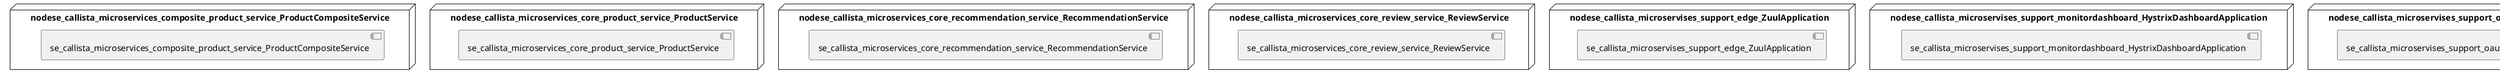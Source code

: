 @startuml
skinparam fixCircleLabelOverlapping true
skinparam componentStyle uml2
node nodese_callista_microservices_composite_product_service_ProductCompositeService {
[se_callista_microservices_composite_product_service_ProductCompositeService] [[callistaenterprise-blog-microservices.system#_7eJxIIXlEe-w5esuPwIcAQ]]
}
node nodese_callista_microservices_core_product_service_ProductService {
[se_callista_microservices_core_product_service_ProductService] [[callistaenterprise-blog-microservices.system#_7eJxIIXlEe-w5esuPwIcAQ]]
}
node nodese_callista_microservices_core_recommendation_service_RecommendationService {
[se_callista_microservices_core_recommendation_service_RecommendationService] [[callistaenterprise-blog-microservices.system#_7eJxIIXlEe-w5esuPwIcAQ]]
}
node nodese_callista_microservices_core_review_service_ReviewService {
[se_callista_microservices_core_review_service_ReviewService] [[callistaenterprise-blog-microservices.system#_7eJxIIXlEe-w5esuPwIcAQ]]
}
node nodese_callista_microservises_support_edge_ZuulApplication {
[se_callista_microservises_support_edge_ZuulApplication] [[callistaenterprise-blog-microservices.system#_7eJxIIXlEe-w5esuPwIcAQ]]
}
node nodese_callista_microservises_support_monitordashboard_HystrixDashboardApplication {
[se_callista_microservises_support_monitordashboard_HystrixDashboardApplication] [[callistaenterprise-blog-microservices.system#_7eJxIIXlEe-w5esuPwIcAQ]]
}
node nodese_callista_microservises_support_oauth_AuthserverApplication {
[se_callista_microservises_support_oauth_AuthserverApplication] [[callistaenterprise-blog-microservices.system#_7eJxIIXlEe-w5esuPwIcAQ]]
}

@enduml
